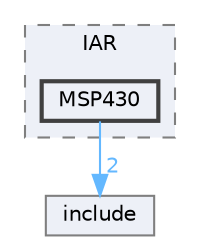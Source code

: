 digraph "D:/Projects/Raspberrypi_pico/pico_freertos_final/freertos_pico2/pico_freertos/FreeRTOS-Kernel/portable/IAR/MSP430"
{
 // LATEX_PDF_SIZE
  bgcolor="transparent";
  edge [fontname=Helvetica,fontsize=10,labelfontname=Helvetica,labelfontsize=10];
  node [fontname=Helvetica,fontsize=10,shape=box,height=0.2,width=0.4];
  compound=true
  subgraph clusterdir_851539efac741596f3f7b2413a3fb940 {
    graph [ bgcolor="#edf0f7", pencolor="grey50", label="IAR", fontname=Helvetica,fontsize=10 style="filled,dashed", URL="dir_851539efac741596f3f7b2413a3fb940.html",tooltip=""]
  dir_3f675c59de0a04dfb13dcf7775ecd256 [label="MSP430", fillcolor="#edf0f7", color="grey25", style="filled,bold", URL="dir_3f675c59de0a04dfb13dcf7775ecd256.html",tooltip=""];
  }
  dir_c69ece34c3f150cb2c6f1098178b172a [label="include", fillcolor="#edf0f7", color="grey50", style="filled", URL="dir_c69ece34c3f150cb2c6f1098178b172a.html",tooltip=""];
  dir_3f675c59de0a04dfb13dcf7775ecd256->dir_c69ece34c3f150cb2c6f1098178b172a [headlabel="2", labeldistance=1.5 headhref="dir_000142_000125.html" href="dir_000142_000125.html" color="steelblue1" fontcolor="steelblue1"];
}
